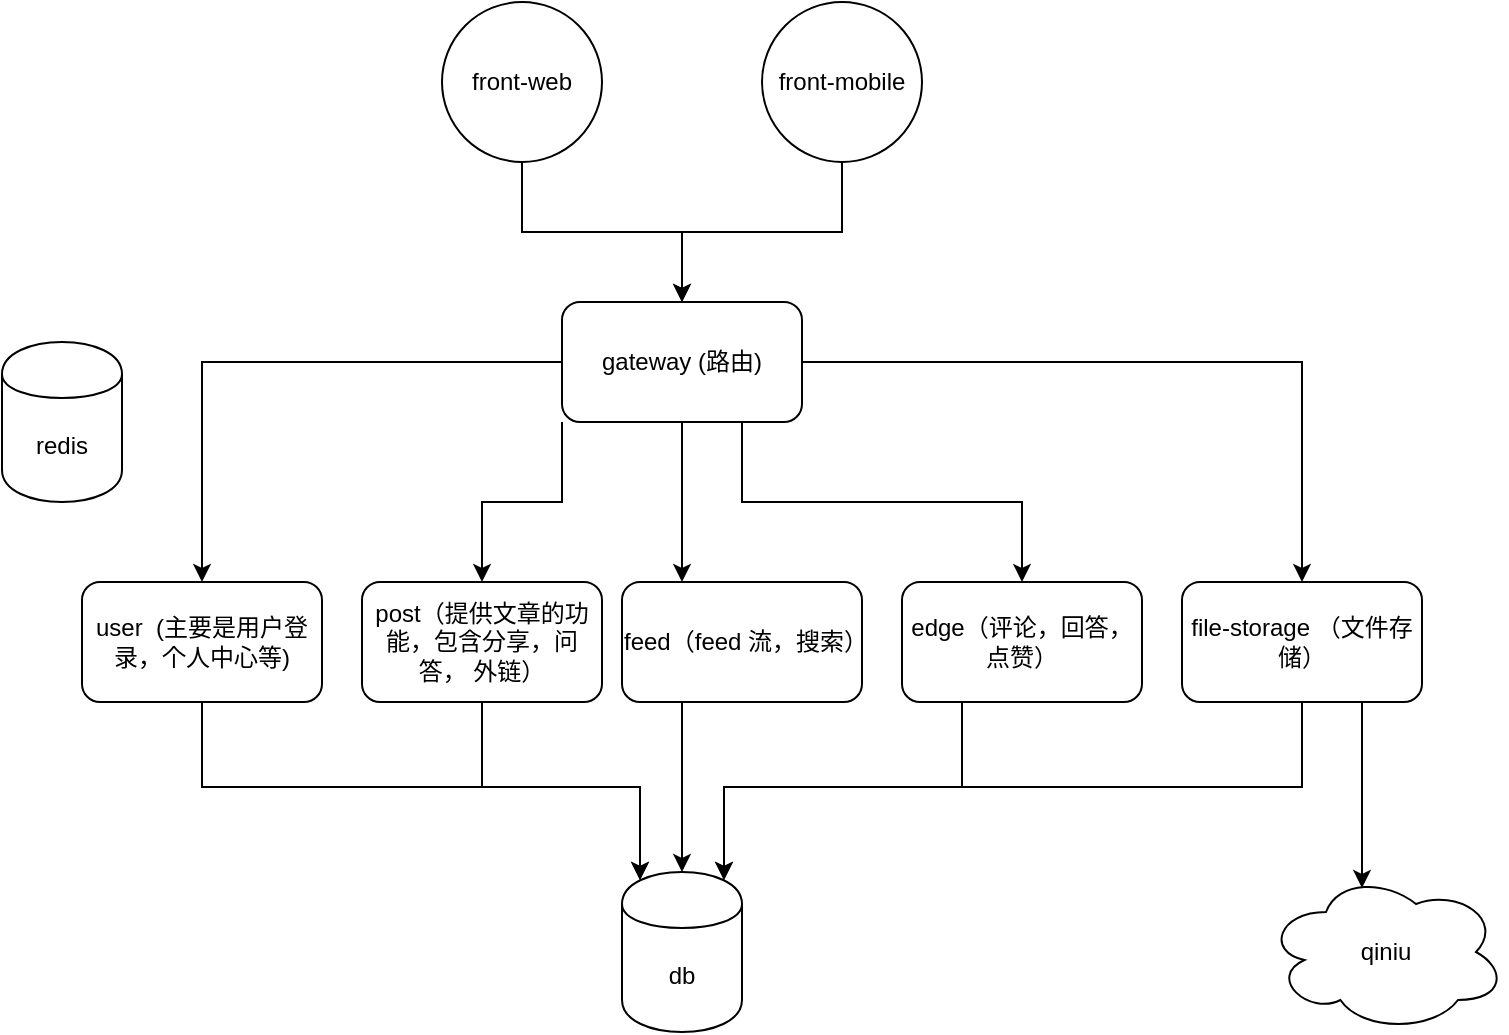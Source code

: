 <mxfile version="12.9.13" type="github">
  <diagram id="Wz9Oss1mseZIiraa0Ijb" name="Page-1">
    <mxGraphModel dx="1426" dy="803" grid="1" gridSize="10" guides="1" tooltips="1" connect="1" arrows="1" fold="1" page="1" pageScale="1" pageWidth="827" pageHeight="1169" math="0" shadow="0">
      <root>
        <mxCell id="0" />
        <mxCell id="1" parent="0" />
        <mxCell id="5EJIrJ_9nme8Ar9CuZNC-5" value="" style="edgeStyle=orthogonalEdgeStyle;rounded=0;orthogonalLoop=1;jettySize=auto;html=1;" edge="1" parent="1" source="5EJIrJ_9nme8Ar9CuZNC-1" target="5EJIrJ_9nme8Ar9CuZNC-4">
          <mxGeometry relative="1" as="geometry" />
        </mxCell>
        <mxCell id="5EJIrJ_9nme8Ar9CuZNC-7" value="" style="edgeStyle=orthogonalEdgeStyle;rounded=0;orthogonalLoop=1;jettySize=auto;html=1;exitX=0;exitY=1;exitDx=0;exitDy=0;" edge="1" parent="1" source="5EJIrJ_9nme8Ar9CuZNC-1" target="5EJIrJ_9nme8Ar9CuZNC-6">
          <mxGeometry relative="1" as="geometry" />
        </mxCell>
        <mxCell id="5EJIrJ_9nme8Ar9CuZNC-34" style="edgeStyle=orthogonalEdgeStyle;rounded=0;orthogonalLoop=1;jettySize=auto;html=1;exitX=0.5;exitY=1;exitDx=0;exitDy=0;entryX=0.25;entryY=0;entryDx=0;entryDy=0;" edge="1" parent="1" source="5EJIrJ_9nme8Ar9CuZNC-1" target="5EJIrJ_9nme8Ar9CuZNC-32">
          <mxGeometry relative="1" as="geometry" />
        </mxCell>
        <mxCell id="5EJIrJ_9nme8Ar9CuZNC-39" style="edgeStyle=orthogonalEdgeStyle;rounded=0;orthogonalLoop=1;jettySize=auto;html=1;exitX=0.75;exitY=1;exitDx=0;exitDy=0;entryX=0.5;entryY=0;entryDx=0;entryDy=0;" edge="1" parent="1" source="5EJIrJ_9nme8Ar9CuZNC-1" target="5EJIrJ_9nme8Ar9CuZNC-9">
          <mxGeometry relative="1" as="geometry" />
        </mxCell>
        <mxCell id="5EJIrJ_9nme8Ar9CuZNC-40" style="edgeStyle=orthogonalEdgeStyle;rounded=0;orthogonalLoop=1;jettySize=auto;html=1;exitX=1;exitY=0.5;exitDx=0;exitDy=0;entryX=0.5;entryY=0;entryDx=0;entryDy=0;" edge="1" parent="1" source="5EJIrJ_9nme8Ar9CuZNC-1" target="5EJIrJ_9nme8Ar9CuZNC-22">
          <mxGeometry relative="1" as="geometry" />
        </mxCell>
        <mxCell id="5EJIrJ_9nme8Ar9CuZNC-1" value="gateway (路由)" style="rounded=1;whiteSpace=wrap;html=1;" vertex="1" parent="1">
          <mxGeometry x="350" y="260" width="120" height="60" as="geometry" />
        </mxCell>
        <mxCell id="5EJIrJ_9nme8Ar9CuZNC-16" style="edgeStyle=orthogonalEdgeStyle;rounded=0;orthogonalLoop=1;jettySize=auto;html=1;exitX=0.25;exitY=1;exitDx=0;exitDy=0;entryX=0.85;entryY=0.05;entryDx=0;entryDy=0;entryPerimeter=0;" edge="1" parent="1" source="5EJIrJ_9nme8Ar9CuZNC-9" target="5EJIrJ_9nme8Ar9CuZNC-15">
          <mxGeometry relative="1" as="geometry">
            <mxPoint x="410" y="520" as="targetPoint" />
          </mxGeometry>
        </mxCell>
        <mxCell id="5EJIrJ_9nme8Ar9CuZNC-9" value="edge（评论，回答，点赞）" style="rounded=1;whiteSpace=wrap;html=1;" vertex="1" parent="1">
          <mxGeometry x="520" y="400" width="120" height="60" as="geometry" />
        </mxCell>
        <mxCell id="5EJIrJ_9nme8Ar9CuZNC-38" style="edgeStyle=orthogonalEdgeStyle;rounded=0;orthogonalLoop=1;jettySize=auto;html=1;exitX=0.5;exitY=1;exitDx=0;exitDy=0;entryX=0.15;entryY=0.05;entryDx=0;entryDy=0;entryPerimeter=0;" edge="1" parent="1" source="5EJIrJ_9nme8Ar9CuZNC-6" target="5EJIrJ_9nme8Ar9CuZNC-15">
          <mxGeometry relative="1" as="geometry" />
        </mxCell>
        <mxCell id="5EJIrJ_9nme8Ar9CuZNC-6" value="post（提供文章的功能，包含分享，问答， 外链）" style="rounded=1;whiteSpace=wrap;html=1;" vertex="1" parent="1">
          <mxGeometry x="250" y="400" width="120" height="60" as="geometry" />
        </mxCell>
        <mxCell id="5EJIrJ_9nme8Ar9CuZNC-35" style="edgeStyle=orthogonalEdgeStyle;rounded=0;orthogonalLoop=1;jettySize=auto;html=1;exitX=0.25;exitY=1;exitDx=0;exitDy=0;" edge="1" parent="1" source="5EJIrJ_9nme8Ar9CuZNC-32" target="5EJIrJ_9nme8Ar9CuZNC-15">
          <mxGeometry relative="1" as="geometry" />
        </mxCell>
        <mxCell id="5EJIrJ_9nme8Ar9CuZNC-32" value="feed（feed 流，搜索）" style="rounded=1;whiteSpace=wrap;html=1;" vertex="1" parent="1">
          <mxGeometry x="380" y="400" width="120" height="60" as="geometry" />
        </mxCell>
        <mxCell id="5EJIrJ_9nme8Ar9CuZNC-21" style="edgeStyle=orthogonalEdgeStyle;rounded=0;orthogonalLoop=1;jettySize=auto;html=1;exitX=0.5;exitY=1;exitDx=0;exitDy=0;entryX=0.15;entryY=0.05;entryDx=0;entryDy=0;entryPerimeter=0;" edge="1" parent="1" source="5EJIrJ_9nme8Ar9CuZNC-4" target="5EJIrJ_9nme8Ar9CuZNC-15">
          <mxGeometry relative="1" as="geometry" />
        </mxCell>
        <mxCell id="5EJIrJ_9nme8Ar9CuZNC-4" value="user&amp;nbsp; (主要是用户登录，个人中心等)" style="rounded=1;whiteSpace=wrap;html=1;" vertex="1" parent="1">
          <mxGeometry x="110" y="400" width="120" height="60" as="geometry" />
        </mxCell>
        <mxCell id="5EJIrJ_9nme8Ar9CuZNC-11" style="edgeStyle=orthogonalEdgeStyle;rounded=0;orthogonalLoop=1;jettySize=auto;html=1;exitX=0.5;exitY=1;exitDx=0;exitDy=0;" edge="1" parent="1" source="5EJIrJ_9nme8Ar9CuZNC-2" target="5EJIrJ_9nme8Ar9CuZNC-1">
          <mxGeometry relative="1" as="geometry" />
        </mxCell>
        <mxCell id="5EJIrJ_9nme8Ar9CuZNC-2" value="front-web" style="ellipse;whiteSpace=wrap;html=1;aspect=fixed;" vertex="1" parent="1">
          <mxGeometry x="290" y="110" width="80" height="80" as="geometry" />
        </mxCell>
        <mxCell id="5EJIrJ_9nme8Ar9CuZNC-12" style="edgeStyle=orthogonalEdgeStyle;rounded=0;orthogonalLoop=1;jettySize=auto;html=1;exitX=0.5;exitY=1;exitDx=0;exitDy=0;" edge="1" parent="1" source="5EJIrJ_9nme8Ar9CuZNC-3" target="5EJIrJ_9nme8Ar9CuZNC-1">
          <mxGeometry relative="1" as="geometry" />
        </mxCell>
        <mxCell id="5EJIrJ_9nme8Ar9CuZNC-3" value="front-mobile" style="ellipse;whiteSpace=wrap;html=1;aspect=fixed;" vertex="1" parent="1">
          <mxGeometry x="450" y="110" width="80" height="80" as="geometry" />
        </mxCell>
        <mxCell id="5EJIrJ_9nme8Ar9CuZNC-13" value="redis" style="shape=cylinder;whiteSpace=wrap;html=1;boundedLbl=1;backgroundOutline=1;" vertex="1" parent="1">
          <mxGeometry x="70" y="280" width="60" height="80" as="geometry" />
        </mxCell>
        <mxCell id="5EJIrJ_9nme8Ar9CuZNC-14" value="qiniu" style="ellipse;shape=cloud;whiteSpace=wrap;html=1;" vertex="1" parent="1">
          <mxGeometry x="702" y="545" width="120" height="80" as="geometry" />
        </mxCell>
        <mxCell id="5EJIrJ_9nme8Ar9CuZNC-15" value="db" style="shape=cylinder;whiteSpace=wrap;html=1;boundedLbl=1;backgroundOutline=1;" vertex="1" parent="1">
          <mxGeometry x="380" y="545" width="60" height="80" as="geometry" />
        </mxCell>
        <mxCell id="5EJIrJ_9nme8Ar9CuZNC-31" style="edgeStyle=orthogonalEdgeStyle;rounded=0;orthogonalLoop=1;jettySize=auto;html=1;exitX=0.75;exitY=1;exitDx=0;exitDy=0;entryX=0.4;entryY=0.1;entryDx=0;entryDy=0;entryPerimeter=0;" edge="1" parent="1" source="5EJIrJ_9nme8Ar9CuZNC-22" target="5EJIrJ_9nme8Ar9CuZNC-14">
          <mxGeometry relative="1" as="geometry" />
        </mxCell>
        <mxCell id="5EJIrJ_9nme8Ar9CuZNC-37" style="edgeStyle=orthogonalEdgeStyle;rounded=0;orthogonalLoop=1;jettySize=auto;html=1;exitX=0.5;exitY=1;exitDx=0;exitDy=0;entryX=0.85;entryY=0.05;entryDx=0;entryDy=0;entryPerimeter=0;" edge="1" parent="1" source="5EJIrJ_9nme8Ar9CuZNC-22" target="5EJIrJ_9nme8Ar9CuZNC-15">
          <mxGeometry relative="1" as="geometry" />
        </mxCell>
        <mxCell id="5EJIrJ_9nme8Ar9CuZNC-22" value="file-storage （文件存储）" style="rounded=1;whiteSpace=wrap;html=1;" vertex="1" parent="1">
          <mxGeometry x="660" y="400" width="120" height="60" as="geometry" />
        </mxCell>
      </root>
    </mxGraphModel>
  </diagram>
</mxfile>
